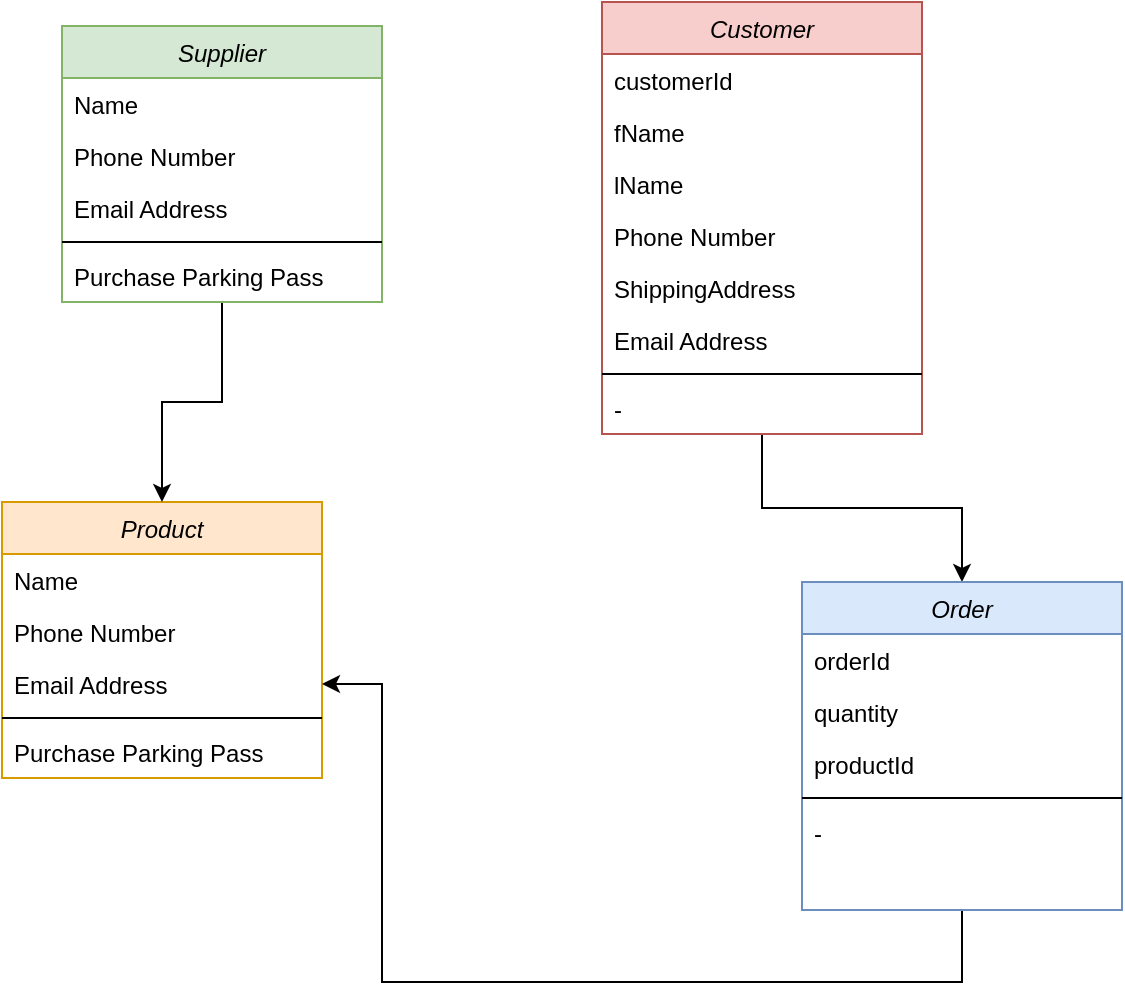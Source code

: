 <mxfile version="21.3.4" type="device">
  <diagram id="C5RBs43oDa-KdzZeNtuy" name="Page-1">
    <mxGraphModel dx="1229" dy="1816" grid="1" gridSize="10" guides="1" tooltips="1" connect="1" arrows="1" fold="1" page="1" pageScale="1" pageWidth="827" pageHeight="1169" math="0" shadow="0">
      <root>
        <mxCell id="WIyWlLk6GJQsqaUBKTNV-0" />
        <mxCell id="WIyWlLk6GJQsqaUBKTNV-1" parent="WIyWlLk6GJQsqaUBKTNV-0" />
        <mxCell id="zkfFHV4jXpPFQw0GAbJ--0" value="Product" style="swimlane;fontStyle=2;align=center;verticalAlign=top;childLayout=stackLayout;horizontal=1;startSize=26;horizontalStack=0;resizeParent=1;resizeLast=0;collapsible=1;marginBottom=0;rounded=0;shadow=0;strokeWidth=1;fillColor=#ffe6cc;strokeColor=#d79b00;" parent="WIyWlLk6GJQsqaUBKTNV-1" vertex="1">
          <mxGeometry x="60" y="40" width="160" height="138" as="geometry">
            <mxRectangle x="230" y="140" width="160" height="26" as="alternateBounds" />
          </mxGeometry>
        </mxCell>
        <mxCell id="zkfFHV4jXpPFQw0GAbJ--1" value="Name" style="text;align=left;verticalAlign=top;spacingLeft=4;spacingRight=4;overflow=hidden;rotatable=0;points=[[0,0.5],[1,0.5]];portConstraint=eastwest;" parent="zkfFHV4jXpPFQw0GAbJ--0" vertex="1">
          <mxGeometry y="26" width="160" height="26" as="geometry" />
        </mxCell>
        <mxCell id="zkfFHV4jXpPFQw0GAbJ--2" value="Phone Number" style="text;align=left;verticalAlign=top;spacingLeft=4;spacingRight=4;overflow=hidden;rotatable=0;points=[[0,0.5],[1,0.5]];portConstraint=eastwest;rounded=0;shadow=0;html=0;" parent="zkfFHV4jXpPFQw0GAbJ--0" vertex="1">
          <mxGeometry y="52" width="160" height="26" as="geometry" />
        </mxCell>
        <mxCell id="zkfFHV4jXpPFQw0GAbJ--3" value="Email Address" style="text;align=left;verticalAlign=top;spacingLeft=4;spacingRight=4;overflow=hidden;rotatable=0;points=[[0,0.5],[1,0.5]];portConstraint=eastwest;rounded=0;shadow=0;html=0;" parent="zkfFHV4jXpPFQw0GAbJ--0" vertex="1">
          <mxGeometry y="78" width="160" height="26" as="geometry" />
        </mxCell>
        <mxCell id="zkfFHV4jXpPFQw0GAbJ--4" value="" style="line;html=1;strokeWidth=1;align=left;verticalAlign=middle;spacingTop=-1;spacingLeft=3;spacingRight=3;rotatable=0;labelPosition=right;points=[];portConstraint=eastwest;" parent="zkfFHV4jXpPFQw0GAbJ--0" vertex="1">
          <mxGeometry y="104" width="160" height="8" as="geometry" />
        </mxCell>
        <mxCell id="zkfFHV4jXpPFQw0GAbJ--5" value="Purchase Parking Pass" style="text;align=left;verticalAlign=top;spacingLeft=4;spacingRight=4;overflow=hidden;rotatable=0;points=[[0,0.5],[1,0.5]];portConstraint=eastwest;" parent="zkfFHV4jXpPFQw0GAbJ--0" vertex="1">
          <mxGeometry y="112" width="160" height="26" as="geometry" />
        </mxCell>
        <mxCell id="z-k5p40tOB6sOSE8hUPR-32" style="edgeStyle=orthogonalEdgeStyle;rounded=0;orthogonalLoop=1;jettySize=auto;html=1;" edge="1" parent="WIyWlLk6GJQsqaUBKTNV-1" source="z-k5p40tOB6sOSE8hUPR-7" target="z-k5p40tOB6sOSE8hUPR-24">
          <mxGeometry relative="1" as="geometry" />
        </mxCell>
        <mxCell id="z-k5p40tOB6sOSE8hUPR-7" value="Customer" style="swimlane;fontStyle=2;align=center;verticalAlign=top;childLayout=stackLayout;horizontal=1;startSize=26;horizontalStack=0;resizeParent=1;resizeLast=0;collapsible=1;marginBottom=0;rounded=0;shadow=0;strokeWidth=1;fillColor=#f8cecc;strokeColor=#b85450;" vertex="1" parent="WIyWlLk6GJQsqaUBKTNV-1">
          <mxGeometry x="360" y="-210" width="160" height="216" as="geometry">
            <mxRectangle x="230" y="140" width="160" height="26" as="alternateBounds" />
          </mxGeometry>
        </mxCell>
        <mxCell id="z-k5p40tOB6sOSE8hUPR-8" value="customerId" style="text;align=left;verticalAlign=top;spacingLeft=4;spacingRight=4;overflow=hidden;rotatable=0;points=[[0,0.5],[1,0.5]];portConstraint=eastwest;" vertex="1" parent="z-k5p40tOB6sOSE8hUPR-7">
          <mxGeometry y="26" width="160" height="26" as="geometry" />
        </mxCell>
        <mxCell id="z-k5p40tOB6sOSE8hUPR-35" value="fName" style="text;align=left;verticalAlign=top;spacingLeft=4;spacingRight=4;overflow=hidden;rotatable=0;points=[[0,0.5],[1,0.5]];portConstraint=eastwest;" vertex="1" parent="z-k5p40tOB6sOSE8hUPR-7">
          <mxGeometry y="52" width="160" height="26" as="geometry" />
        </mxCell>
        <mxCell id="z-k5p40tOB6sOSE8hUPR-33" value="lName" style="text;align=left;verticalAlign=top;spacingLeft=4;spacingRight=4;overflow=hidden;rotatable=0;points=[[0,0.5],[1,0.5]];portConstraint=eastwest;" vertex="1" parent="z-k5p40tOB6sOSE8hUPR-7">
          <mxGeometry y="78" width="160" height="26" as="geometry" />
        </mxCell>
        <mxCell id="z-k5p40tOB6sOSE8hUPR-9" value="Phone Number" style="text;align=left;verticalAlign=top;spacingLeft=4;spacingRight=4;overflow=hidden;rotatable=0;points=[[0,0.5],[1,0.5]];portConstraint=eastwest;rounded=0;shadow=0;html=0;" vertex="1" parent="z-k5p40tOB6sOSE8hUPR-7">
          <mxGeometry y="104" width="160" height="26" as="geometry" />
        </mxCell>
        <mxCell id="z-k5p40tOB6sOSE8hUPR-34" value="ShippingAddress" style="text;align=left;verticalAlign=top;spacingLeft=4;spacingRight=4;overflow=hidden;rotatable=0;points=[[0,0.5],[1,0.5]];portConstraint=eastwest;rounded=0;shadow=0;html=0;" vertex="1" parent="z-k5p40tOB6sOSE8hUPR-7">
          <mxGeometry y="130" width="160" height="26" as="geometry" />
        </mxCell>
        <mxCell id="z-k5p40tOB6sOSE8hUPR-10" value="Email Address" style="text;align=left;verticalAlign=top;spacingLeft=4;spacingRight=4;overflow=hidden;rotatable=0;points=[[0,0.5],[1,0.5]];portConstraint=eastwest;rounded=0;shadow=0;html=0;" vertex="1" parent="z-k5p40tOB6sOSE8hUPR-7">
          <mxGeometry y="156" width="160" height="26" as="geometry" />
        </mxCell>
        <mxCell id="z-k5p40tOB6sOSE8hUPR-11" value="" style="line;html=1;strokeWidth=1;align=left;verticalAlign=middle;spacingTop=-1;spacingLeft=3;spacingRight=3;rotatable=0;labelPosition=right;points=[];portConstraint=eastwest;" vertex="1" parent="z-k5p40tOB6sOSE8hUPR-7">
          <mxGeometry y="182" width="160" height="8" as="geometry" />
        </mxCell>
        <mxCell id="z-k5p40tOB6sOSE8hUPR-12" value="-" style="text;align=left;verticalAlign=top;spacingLeft=4;spacingRight=4;overflow=hidden;rotatable=0;points=[[0,0.5],[1,0.5]];portConstraint=eastwest;" vertex="1" parent="z-k5p40tOB6sOSE8hUPR-7">
          <mxGeometry y="190" width="160" height="26" as="geometry" />
        </mxCell>
        <mxCell id="z-k5p40tOB6sOSE8hUPR-20" style="edgeStyle=orthogonalEdgeStyle;rounded=0;orthogonalLoop=1;jettySize=auto;html=1;entryX=0.5;entryY=0;entryDx=0;entryDy=0;" edge="1" parent="WIyWlLk6GJQsqaUBKTNV-1" source="z-k5p40tOB6sOSE8hUPR-14" target="zkfFHV4jXpPFQw0GAbJ--0">
          <mxGeometry relative="1" as="geometry" />
        </mxCell>
        <mxCell id="z-k5p40tOB6sOSE8hUPR-14" value="Supplier" style="swimlane;fontStyle=2;align=center;verticalAlign=top;childLayout=stackLayout;horizontal=1;startSize=26;horizontalStack=0;resizeParent=1;resizeLast=0;collapsible=1;marginBottom=0;rounded=0;shadow=0;strokeWidth=1;fillColor=#d5e8d4;strokeColor=#82b366;" vertex="1" parent="WIyWlLk6GJQsqaUBKTNV-1">
          <mxGeometry x="90" y="-198" width="160" height="138" as="geometry">
            <mxRectangle x="230" y="140" width="160" height="26" as="alternateBounds" />
          </mxGeometry>
        </mxCell>
        <mxCell id="z-k5p40tOB6sOSE8hUPR-15" value="Name" style="text;align=left;verticalAlign=top;spacingLeft=4;spacingRight=4;overflow=hidden;rotatable=0;points=[[0,0.5],[1,0.5]];portConstraint=eastwest;" vertex="1" parent="z-k5p40tOB6sOSE8hUPR-14">
          <mxGeometry y="26" width="160" height="26" as="geometry" />
        </mxCell>
        <mxCell id="z-k5p40tOB6sOSE8hUPR-16" value="Phone Number" style="text;align=left;verticalAlign=top;spacingLeft=4;spacingRight=4;overflow=hidden;rotatable=0;points=[[0,0.5],[1,0.5]];portConstraint=eastwest;rounded=0;shadow=0;html=0;" vertex="1" parent="z-k5p40tOB6sOSE8hUPR-14">
          <mxGeometry y="52" width="160" height="26" as="geometry" />
        </mxCell>
        <mxCell id="z-k5p40tOB6sOSE8hUPR-17" value="Email Address" style="text;align=left;verticalAlign=top;spacingLeft=4;spacingRight=4;overflow=hidden;rotatable=0;points=[[0,0.5],[1,0.5]];portConstraint=eastwest;rounded=0;shadow=0;html=0;" vertex="1" parent="z-k5p40tOB6sOSE8hUPR-14">
          <mxGeometry y="78" width="160" height="26" as="geometry" />
        </mxCell>
        <mxCell id="z-k5p40tOB6sOSE8hUPR-18" value="" style="line;html=1;strokeWidth=1;align=left;verticalAlign=middle;spacingTop=-1;spacingLeft=3;spacingRight=3;rotatable=0;labelPosition=right;points=[];portConstraint=eastwest;" vertex="1" parent="z-k5p40tOB6sOSE8hUPR-14">
          <mxGeometry y="104" width="160" height="8" as="geometry" />
        </mxCell>
        <mxCell id="z-k5p40tOB6sOSE8hUPR-19" value="Purchase Parking Pass" style="text;align=left;verticalAlign=top;spacingLeft=4;spacingRight=4;overflow=hidden;rotatable=0;points=[[0,0.5],[1,0.5]];portConstraint=eastwest;" vertex="1" parent="z-k5p40tOB6sOSE8hUPR-14">
          <mxGeometry y="112" width="160" height="26" as="geometry" />
        </mxCell>
        <mxCell id="z-k5p40tOB6sOSE8hUPR-31" style="edgeStyle=orthogonalEdgeStyle;rounded=0;orthogonalLoop=1;jettySize=auto;html=1;entryX=1;entryY=0.5;entryDx=0;entryDy=0;" edge="1" parent="WIyWlLk6GJQsqaUBKTNV-1" source="z-k5p40tOB6sOSE8hUPR-24" target="zkfFHV4jXpPFQw0GAbJ--3">
          <mxGeometry relative="1" as="geometry">
            <Array as="points">
              <mxPoint x="250" y="280" />
              <mxPoint x="250" y="131" />
            </Array>
          </mxGeometry>
        </mxCell>
        <mxCell id="z-k5p40tOB6sOSE8hUPR-24" value="Order" style="swimlane;fontStyle=2;align=center;verticalAlign=top;childLayout=stackLayout;horizontal=1;startSize=26;horizontalStack=0;resizeParent=1;resizeLast=0;collapsible=1;marginBottom=0;rounded=0;shadow=0;strokeWidth=1;fillColor=#dae8fc;strokeColor=#6c8ebf;" vertex="1" parent="WIyWlLk6GJQsqaUBKTNV-1">
          <mxGeometry x="460" y="80" width="160" height="164" as="geometry">
            <mxRectangle x="230" y="140" width="160" height="26" as="alternateBounds" />
          </mxGeometry>
        </mxCell>
        <mxCell id="z-k5p40tOB6sOSE8hUPR-36" value="orderId" style="text;align=left;verticalAlign=top;spacingLeft=4;spacingRight=4;overflow=hidden;rotatable=0;points=[[0,0.5],[1,0.5]];portConstraint=eastwest;" vertex="1" parent="z-k5p40tOB6sOSE8hUPR-24">
          <mxGeometry y="26" width="160" height="26" as="geometry" />
        </mxCell>
        <mxCell id="z-k5p40tOB6sOSE8hUPR-25" value="quantity" style="text;align=left;verticalAlign=top;spacingLeft=4;spacingRight=4;overflow=hidden;rotatable=0;points=[[0,0.5],[1,0.5]];portConstraint=eastwest;" vertex="1" parent="z-k5p40tOB6sOSE8hUPR-24">
          <mxGeometry y="52" width="160" height="26" as="geometry" />
        </mxCell>
        <mxCell id="z-k5p40tOB6sOSE8hUPR-26" value="productId" style="text;align=left;verticalAlign=top;spacingLeft=4;spacingRight=4;overflow=hidden;rotatable=0;points=[[0,0.5],[1,0.5]];portConstraint=eastwest;rounded=0;shadow=0;html=0;" vertex="1" parent="z-k5p40tOB6sOSE8hUPR-24">
          <mxGeometry y="78" width="160" height="26" as="geometry" />
        </mxCell>
        <mxCell id="z-k5p40tOB6sOSE8hUPR-28" value="" style="line;html=1;strokeWidth=1;align=left;verticalAlign=middle;spacingTop=-1;spacingLeft=3;spacingRight=3;rotatable=0;labelPosition=right;points=[];portConstraint=eastwest;" vertex="1" parent="z-k5p40tOB6sOSE8hUPR-24">
          <mxGeometry y="104" width="160" height="8" as="geometry" />
        </mxCell>
        <mxCell id="z-k5p40tOB6sOSE8hUPR-29" value="-" style="text;align=left;verticalAlign=top;spacingLeft=4;spacingRight=4;overflow=hidden;rotatable=0;points=[[0,0.5],[1,0.5]];portConstraint=eastwest;" vertex="1" parent="z-k5p40tOB6sOSE8hUPR-24">
          <mxGeometry y="112" width="160" height="26" as="geometry" />
        </mxCell>
      </root>
    </mxGraphModel>
  </diagram>
</mxfile>
